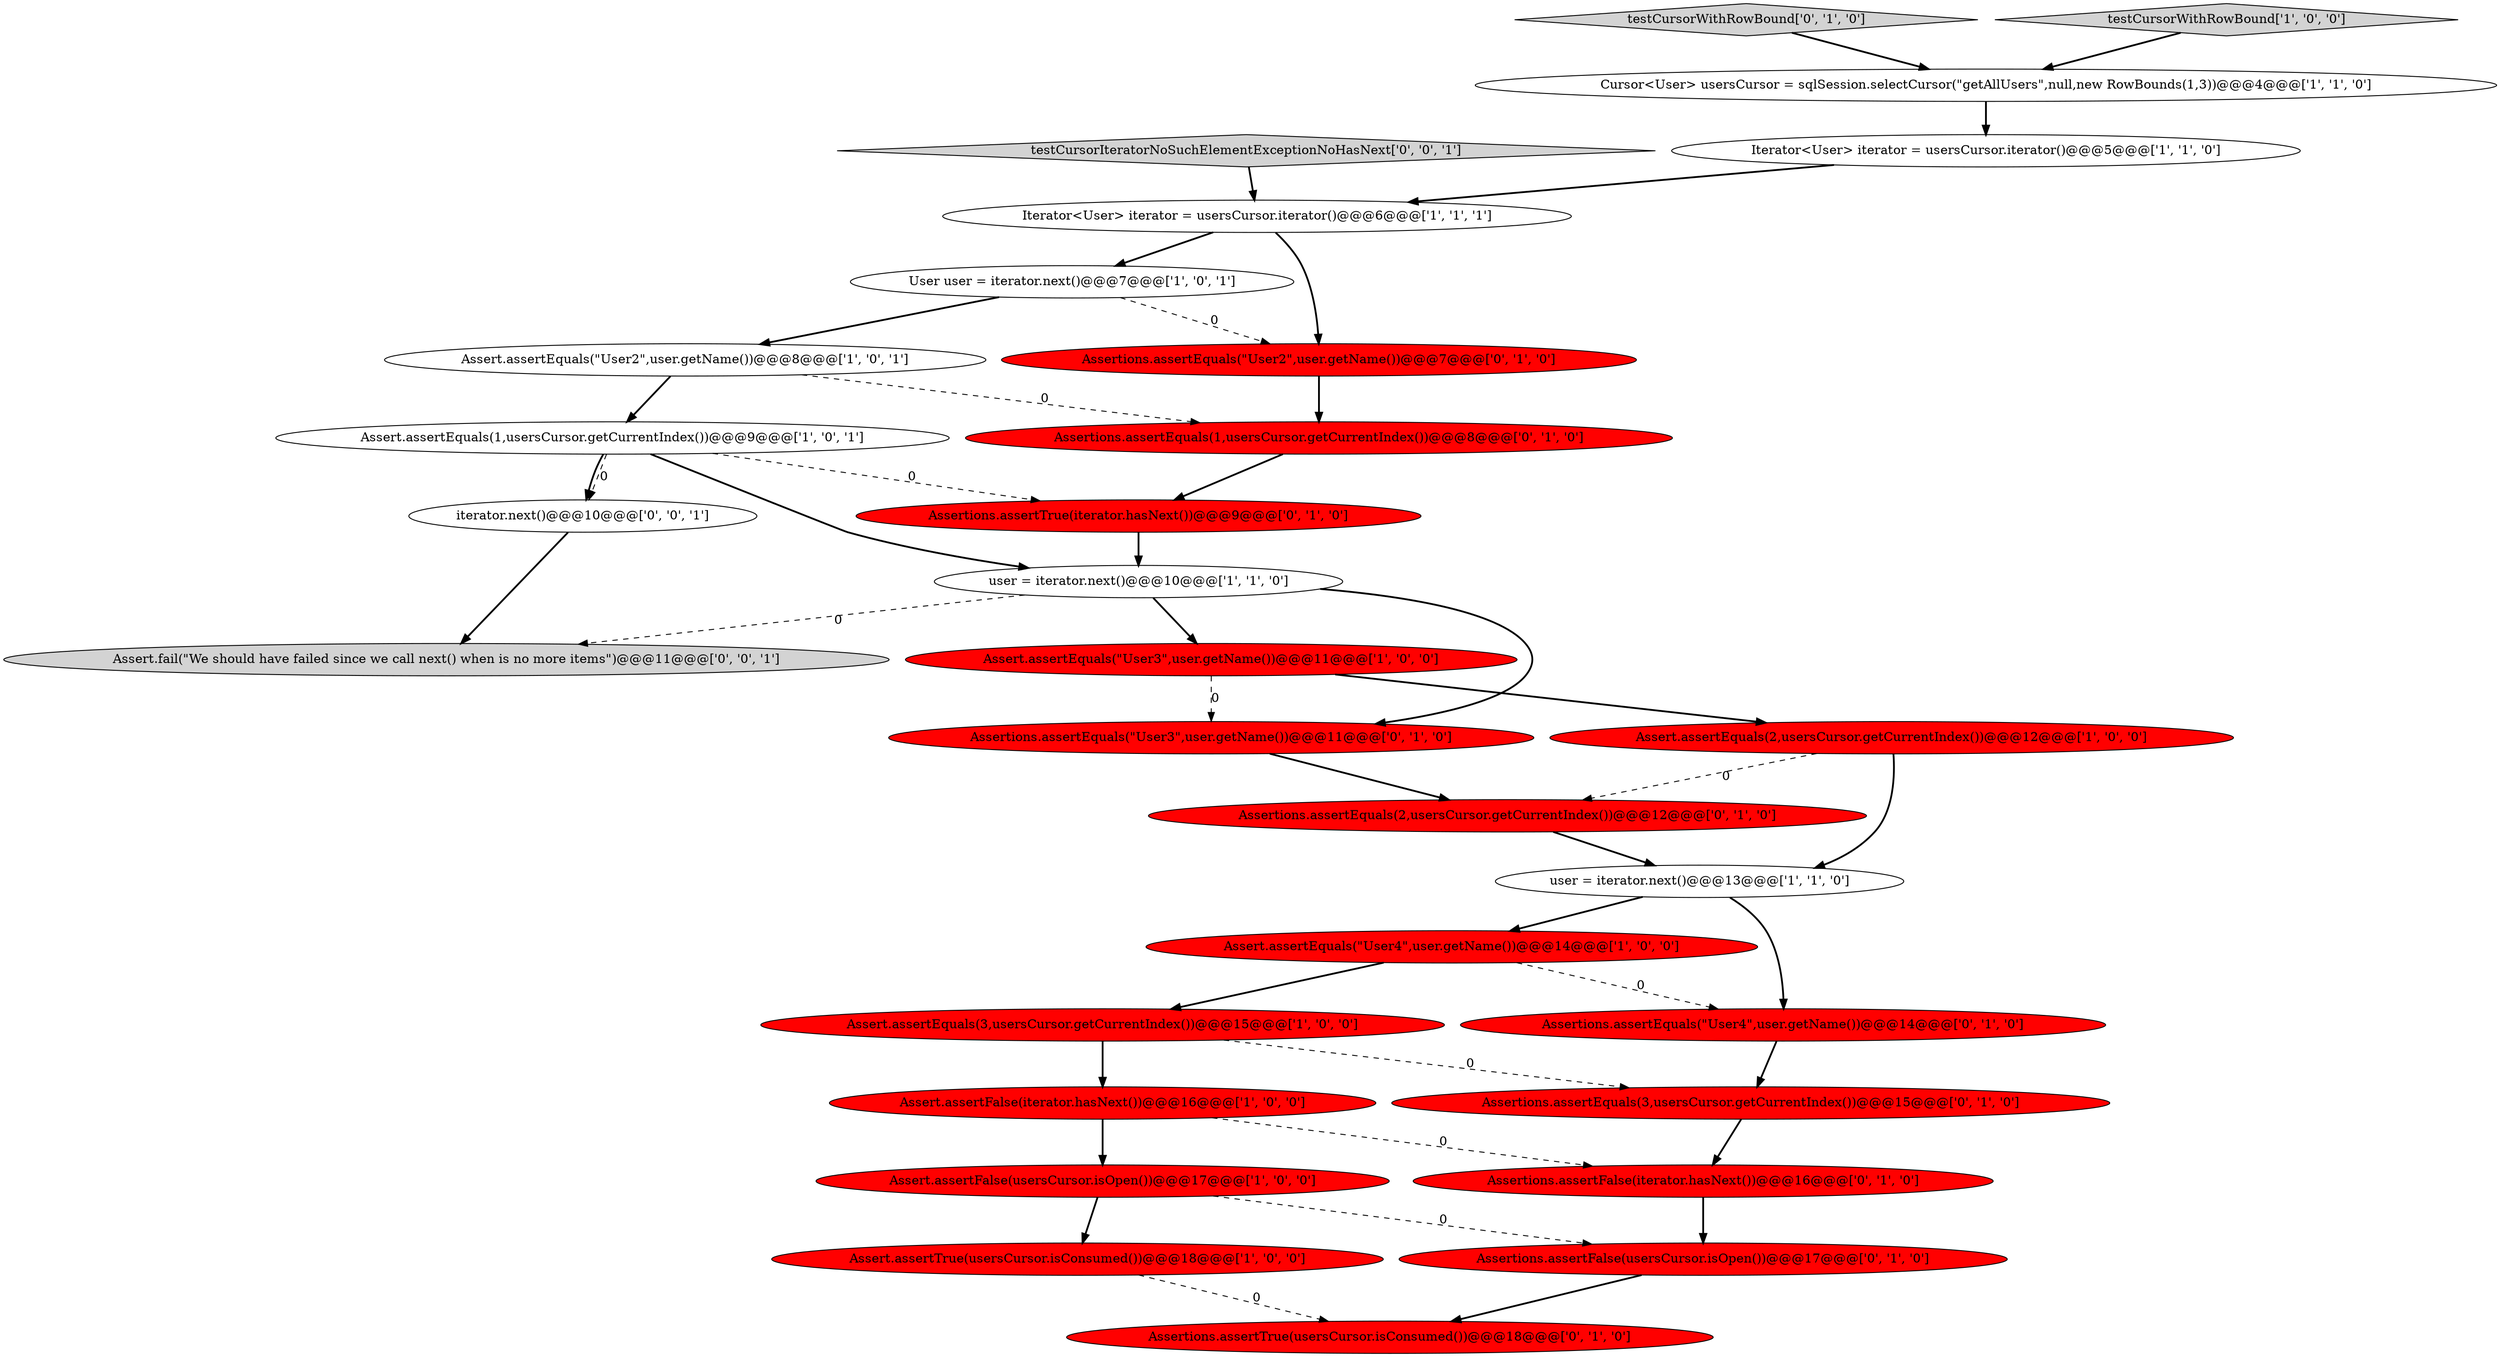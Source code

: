 digraph {
20 [style = filled, label = "Assertions.assertEquals(\"User2\",user.getName())@@@7@@@['0', '1', '0']", fillcolor = red, shape = ellipse image = "AAA1AAABBB2BBB"];
1 [style = filled, label = "Assert.assertEquals(2,usersCursor.getCurrentIndex())@@@12@@@['1', '0', '0']", fillcolor = red, shape = ellipse image = "AAA1AAABBB1BBB"];
17 [style = filled, label = "Assertions.assertTrue(iterator.hasNext())@@@9@@@['0', '1', '0']", fillcolor = red, shape = ellipse image = "AAA1AAABBB2BBB"];
12 [style = filled, label = "user = iterator.next()@@@13@@@['1', '1', '0']", fillcolor = white, shape = ellipse image = "AAA0AAABBB1BBB"];
0 [style = filled, label = "Assert.assertFalse(usersCursor.isOpen())@@@17@@@['1', '0', '0']", fillcolor = red, shape = ellipse image = "AAA1AAABBB1BBB"];
22 [style = filled, label = "Assertions.assertFalse(iterator.hasNext())@@@16@@@['0', '1', '0']", fillcolor = red, shape = ellipse image = "AAA1AAABBB2BBB"];
26 [style = filled, label = "testCursorWithRowBound['0', '1', '0']", fillcolor = lightgray, shape = diamond image = "AAA0AAABBB2BBB"];
13 [style = filled, label = "Assert.assertTrue(usersCursor.isConsumed())@@@18@@@['1', '0', '0']", fillcolor = red, shape = ellipse image = "AAA1AAABBB1BBB"];
3 [style = filled, label = "testCursorWithRowBound['1', '0', '0']", fillcolor = lightgray, shape = diamond image = "AAA0AAABBB1BBB"];
28 [style = filled, label = "iterator.next()@@@10@@@['0', '0', '1']", fillcolor = white, shape = ellipse image = "AAA0AAABBB3BBB"];
16 [style = filled, label = "Assertions.assertEquals(3,usersCursor.getCurrentIndex())@@@15@@@['0', '1', '0']", fillcolor = red, shape = ellipse image = "AAA1AAABBB2BBB"];
14 [style = filled, label = "User user = iterator.next()@@@7@@@['1', '0', '1']", fillcolor = white, shape = ellipse image = "AAA0AAABBB1BBB"];
25 [style = filled, label = "Assertions.assertEquals(\"User3\",user.getName())@@@11@@@['0', '1', '0']", fillcolor = red, shape = ellipse image = "AAA1AAABBB2BBB"];
6 [style = filled, label = "Assert.assertEquals(\"User2\",user.getName())@@@8@@@['1', '0', '1']", fillcolor = white, shape = ellipse image = "AAA0AAABBB1BBB"];
23 [style = filled, label = "Assertions.assertFalse(usersCursor.isOpen())@@@17@@@['0', '1', '0']", fillcolor = red, shape = ellipse image = "AAA1AAABBB2BBB"];
24 [style = filled, label = "Assertions.assertEquals(1,usersCursor.getCurrentIndex())@@@8@@@['0', '1', '0']", fillcolor = red, shape = ellipse image = "AAA1AAABBB2BBB"];
7 [style = filled, label = "user = iterator.next()@@@10@@@['1', '1', '0']", fillcolor = white, shape = ellipse image = "AAA0AAABBB1BBB"];
10 [style = filled, label = "Assert.assertEquals(3,usersCursor.getCurrentIndex())@@@15@@@['1', '0', '0']", fillcolor = red, shape = ellipse image = "AAA1AAABBB1BBB"];
19 [style = filled, label = "Assertions.assertEquals(\"User4\",user.getName())@@@14@@@['0', '1', '0']", fillcolor = red, shape = ellipse image = "AAA1AAABBB2BBB"];
15 [style = filled, label = "Assert.assertFalse(iterator.hasNext())@@@16@@@['1', '0', '0']", fillcolor = red, shape = ellipse image = "AAA1AAABBB1BBB"];
29 [style = filled, label = "testCursorIteratorNoSuchElementExceptionNoHasNext['0', '0', '1']", fillcolor = lightgray, shape = diamond image = "AAA0AAABBB3BBB"];
4 [style = filled, label = "Assert.assertEquals(1,usersCursor.getCurrentIndex())@@@9@@@['1', '0', '1']", fillcolor = white, shape = ellipse image = "AAA0AAABBB1BBB"];
8 [style = filled, label = "Assert.assertEquals(\"User3\",user.getName())@@@11@@@['1', '0', '0']", fillcolor = red, shape = ellipse image = "AAA1AAABBB1BBB"];
11 [style = filled, label = "Iterator<User> iterator = usersCursor.iterator()@@@5@@@['1', '1', '0']", fillcolor = white, shape = ellipse image = "AAA0AAABBB1BBB"];
9 [style = filled, label = "Iterator<User> iterator = usersCursor.iterator()@@@6@@@['1', '1', '1']", fillcolor = white, shape = ellipse image = "AAA0AAABBB1BBB"];
5 [style = filled, label = "Assert.assertEquals(\"User4\",user.getName())@@@14@@@['1', '0', '0']", fillcolor = red, shape = ellipse image = "AAA1AAABBB1BBB"];
27 [style = filled, label = "Assert.fail(\"We should have failed since we call next() when is no more items\")@@@11@@@['0', '0', '1']", fillcolor = lightgray, shape = ellipse image = "AAA0AAABBB3BBB"];
18 [style = filled, label = "Assertions.assertEquals(2,usersCursor.getCurrentIndex())@@@12@@@['0', '1', '0']", fillcolor = red, shape = ellipse image = "AAA1AAABBB2BBB"];
21 [style = filled, label = "Assertions.assertTrue(usersCursor.isConsumed())@@@18@@@['0', '1', '0']", fillcolor = red, shape = ellipse image = "AAA1AAABBB2BBB"];
2 [style = filled, label = "Cursor<User> usersCursor = sqlSession.selectCursor(\"getAllUsers\",null,new RowBounds(1,3))@@@4@@@['1', '1', '0']", fillcolor = white, shape = ellipse image = "AAA0AAABBB1BBB"];
5->10 [style = bold, label=""];
10->15 [style = bold, label=""];
12->5 [style = bold, label=""];
0->13 [style = bold, label=""];
4->17 [style = dashed, label="0"];
0->23 [style = dashed, label="0"];
29->9 [style = bold, label=""];
25->18 [style = bold, label=""];
18->12 [style = bold, label=""];
14->20 [style = dashed, label="0"];
9->20 [style = bold, label=""];
1->18 [style = dashed, label="0"];
16->22 [style = bold, label=""];
11->9 [style = bold, label=""];
7->8 [style = bold, label=""];
22->23 [style = bold, label=""];
4->7 [style = bold, label=""];
4->28 [style = bold, label=""];
15->22 [style = dashed, label="0"];
4->28 [style = dashed, label="0"];
19->16 [style = bold, label=""];
7->27 [style = dashed, label="0"];
17->7 [style = bold, label=""];
8->1 [style = bold, label=""];
6->4 [style = bold, label=""];
26->2 [style = bold, label=""];
13->21 [style = dashed, label="0"];
3->2 [style = bold, label=""];
23->21 [style = bold, label=""];
6->24 [style = dashed, label="0"];
15->0 [style = bold, label=""];
24->17 [style = bold, label=""];
1->12 [style = bold, label=""];
9->14 [style = bold, label=""];
8->25 [style = dashed, label="0"];
7->25 [style = bold, label=""];
10->16 [style = dashed, label="0"];
28->27 [style = bold, label=""];
12->19 [style = bold, label=""];
20->24 [style = bold, label=""];
5->19 [style = dashed, label="0"];
14->6 [style = bold, label=""];
2->11 [style = bold, label=""];
}
